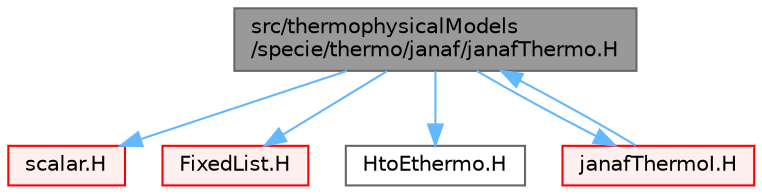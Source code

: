 digraph "src/thermophysicalModels/specie/thermo/janaf/janafThermo.H"
{
 // LATEX_PDF_SIZE
  bgcolor="transparent";
  edge [fontname=Helvetica,fontsize=10,labelfontname=Helvetica,labelfontsize=10];
  node [fontname=Helvetica,fontsize=10,shape=box,height=0.2,width=0.4];
  Node1 [id="Node000001",label="src/thermophysicalModels\l/specie/thermo/janaf/janafThermo.H",height=0.2,width=0.4,color="gray40", fillcolor="grey60", style="filled", fontcolor="black",tooltip=" "];
  Node1 -> Node2 [id="edge1_Node000001_Node000002",color="steelblue1",style="solid",tooltip=" "];
  Node2 [id="Node000002",label="scalar.H",height=0.2,width=0.4,color="red", fillcolor="#FFF0F0", style="filled",URL="$scalar_8H.html",tooltip=" "];
  Node1 -> Node33 [id="edge2_Node000001_Node000033",color="steelblue1",style="solid",tooltip=" "];
  Node33 [id="Node000033",label="FixedList.H",height=0.2,width=0.4,color="red", fillcolor="#FFF0F0", style="filled",URL="$FixedList_8H.html",tooltip=" "];
  Node1 -> Node92 [id="edge3_Node000001_Node000092",color="steelblue1",style="solid",tooltip=" "];
  Node92 [id="Node000092",label="HtoEthermo.H",height=0.2,width=0.4,color="grey40", fillcolor="white", style="filled",URL="$HtoEthermo_8H.html",tooltip=" "];
  Node1 -> Node93 [id="edge4_Node000001_Node000093",color="steelblue1",style="solid",tooltip=" "];
  Node93 [id="Node000093",label="janafThermoI.H",height=0.2,width=0.4,color="red", fillcolor="#FFF0F0", style="filled",URL="$janafThermoI_8H.html",tooltip=" "];
  Node93 -> Node1 [id="edge5_Node000093_Node000001",color="steelblue1",style="solid",tooltip=" "];
}
